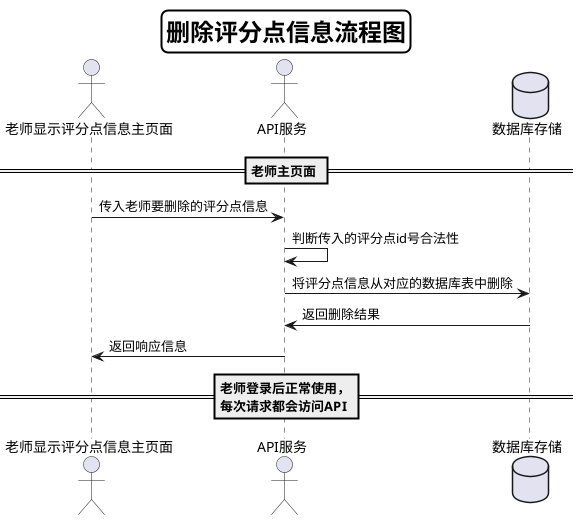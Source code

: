 @startuml
skinparam titleBorderRoundCorner 15
skinparam titleBorderThickness 2
skinparam titleBorderColor #Black
skinparam titleFontSize 24
Title 删除评分点信息流程图


actor 老师显示评分点信息主页面
actor API服务
database 数据库存储

== 老师主页面 ==
老师显示评分点信息主页面->API服务:传入老师要删除的评分点信息
API服务->API服务:判断传入的评分点id号合法性
API服务->数据库存储:将评分点信息从对应的数据库表中删除
数据库存储->API服务:返回删除结果
API服务->老师显示评分点信息主页面:返回响应信息
== 老师登录后正常使用，\n每次请求都会访问API==

@enduml